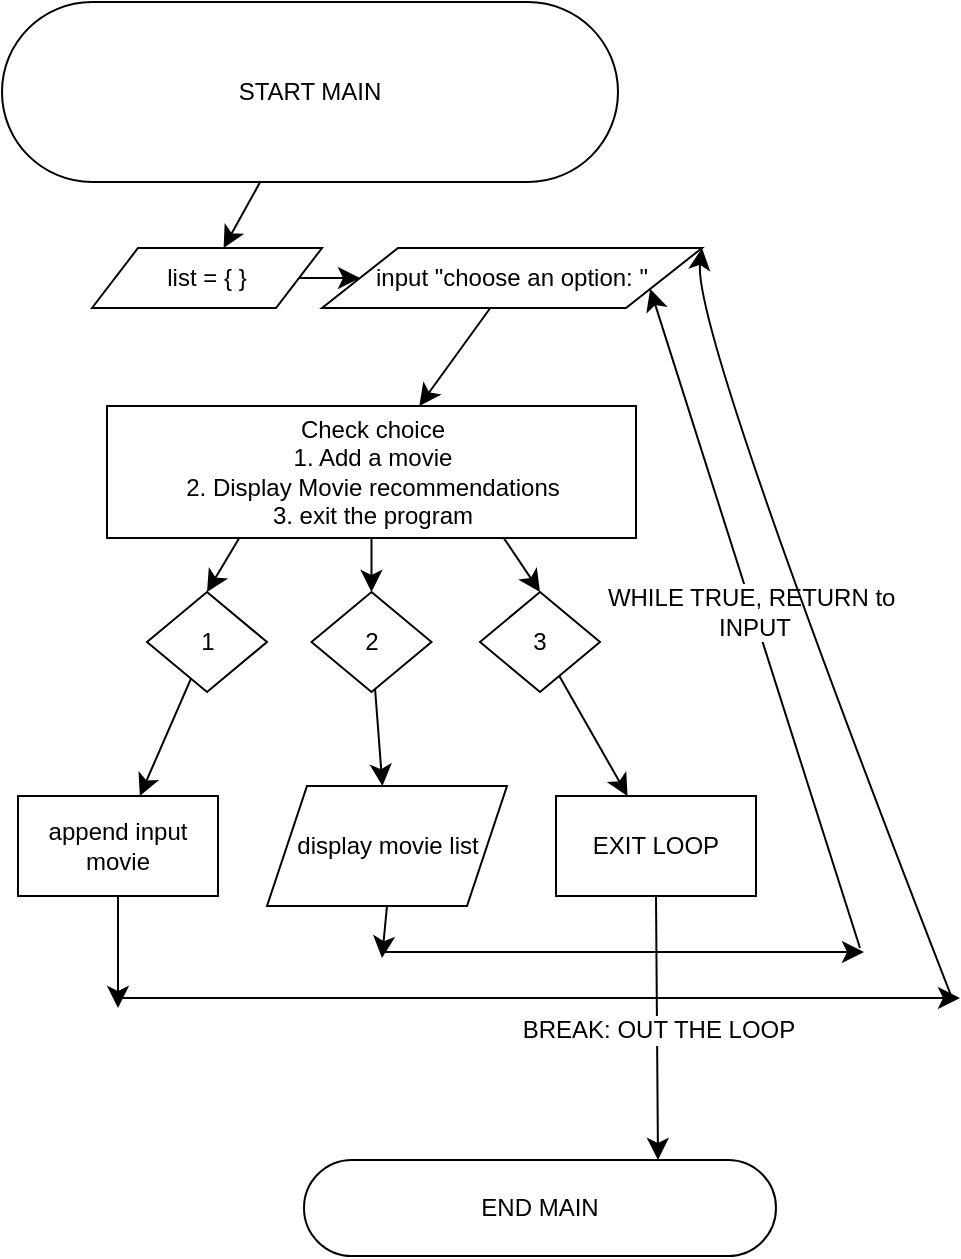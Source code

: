 <mxfile version="24.7.1" type="github">
  <diagram name="Page-1" id="uszy2_NjLDL6cTKRVGN8">
    <mxGraphModel dx="1059" dy="1950" grid="0" gridSize="10" guides="1" tooltips="1" connect="1" arrows="1" fold="1" page="0" pageScale="1" pageWidth="850" pageHeight="1100" math="0" shadow="0">
      <root>
        <mxCell id="0" />
        <mxCell id="1" parent="0" />
        <mxCell id="_7kI14-JDCzWHCmuqSgS-4" value="" style="edgeStyle=none;curved=1;rounded=0;orthogonalLoop=1;jettySize=auto;html=1;fontSize=12;startSize=8;endSize=8;" edge="1" parent="1" source="_7kI14-JDCzWHCmuqSgS-2" target="_7kI14-JDCzWHCmuqSgS-3">
          <mxGeometry relative="1" as="geometry" />
        </mxCell>
        <mxCell id="_7kI14-JDCzWHCmuqSgS-2" value="START MAIN" style="html=1;dashed=0;whiteSpace=wrap;shape=mxgraph.dfd.start" vertex="1" parent="1">
          <mxGeometry x="-319" y="-969" width="308" height="90" as="geometry" />
        </mxCell>
        <mxCell id="_7kI14-JDCzWHCmuqSgS-8" style="edgeStyle=none;curved=1;rounded=0;orthogonalLoop=1;jettySize=auto;html=1;exitX=1;exitY=0.5;exitDx=0;exitDy=0;entryX=0;entryY=0.5;entryDx=0;entryDy=0;fontSize=12;startSize=8;endSize=8;" edge="1" parent="1" source="_7kI14-JDCzWHCmuqSgS-3" target="_7kI14-JDCzWHCmuqSgS-6">
          <mxGeometry relative="1" as="geometry" />
        </mxCell>
        <mxCell id="_7kI14-JDCzWHCmuqSgS-3" value="list = { }" style="shape=parallelogram;perimeter=parallelogramPerimeter;whiteSpace=wrap;html=1;dashed=0;" vertex="1" parent="1">
          <mxGeometry x="-274" y="-846" width="115" height="30" as="geometry" />
        </mxCell>
        <mxCell id="_7kI14-JDCzWHCmuqSgS-10" value="" style="edgeStyle=none;curved=1;rounded=0;orthogonalLoop=1;jettySize=auto;html=1;fontSize=12;startSize=8;endSize=8;" edge="1" parent="1" source="_7kI14-JDCzWHCmuqSgS-6" target="_7kI14-JDCzWHCmuqSgS-9">
          <mxGeometry relative="1" as="geometry" />
        </mxCell>
        <mxCell id="_7kI14-JDCzWHCmuqSgS-6" value="input &quot;choose an option: &quot;" style="shape=parallelogram;perimeter=parallelogramPerimeter;whiteSpace=wrap;html=1;dashed=0;" vertex="1" parent="1">
          <mxGeometry x="-159" y="-846" width="190" height="30" as="geometry" />
        </mxCell>
        <mxCell id="_7kI14-JDCzWHCmuqSgS-14" style="edgeStyle=none;curved=1;rounded=0;orthogonalLoop=1;jettySize=auto;html=1;exitX=0.25;exitY=1;exitDx=0;exitDy=0;entryX=0.5;entryY=0;entryDx=0;entryDy=0;fontSize=12;startSize=8;endSize=8;" edge="1" parent="1" source="_7kI14-JDCzWHCmuqSgS-9" target="_7kI14-JDCzWHCmuqSgS-11">
          <mxGeometry relative="1" as="geometry" />
        </mxCell>
        <mxCell id="_7kI14-JDCzWHCmuqSgS-15" style="edgeStyle=none;curved=1;rounded=0;orthogonalLoop=1;jettySize=auto;html=1;exitX=0.5;exitY=1;exitDx=0;exitDy=0;entryX=0.5;entryY=0;entryDx=0;entryDy=0;fontSize=12;startSize=8;endSize=8;" edge="1" parent="1" source="_7kI14-JDCzWHCmuqSgS-9" target="_7kI14-JDCzWHCmuqSgS-12">
          <mxGeometry relative="1" as="geometry" />
        </mxCell>
        <mxCell id="_7kI14-JDCzWHCmuqSgS-16" style="edgeStyle=none;curved=1;rounded=0;orthogonalLoop=1;jettySize=auto;html=1;exitX=0.75;exitY=1;exitDx=0;exitDy=0;entryX=0.5;entryY=0;entryDx=0;entryDy=0;fontSize=12;startSize=8;endSize=8;" edge="1" parent="1" source="_7kI14-JDCzWHCmuqSgS-9" target="_7kI14-JDCzWHCmuqSgS-13">
          <mxGeometry relative="1" as="geometry" />
        </mxCell>
        <mxCell id="_7kI14-JDCzWHCmuqSgS-9" value="Check choice&lt;div&gt;1. Add a movie&lt;/div&gt;&lt;div&gt;2. Display Movie recommendations&lt;/div&gt;&lt;div&gt;3. exit the program&lt;/div&gt;" style="html=1;dashed=0;whiteSpace=wrap;" vertex="1" parent="1">
          <mxGeometry x="-266.5" y="-767" width="264.5" height="66" as="geometry" />
        </mxCell>
        <mxCell id="_7kI14-JDCzWHCmuqSgS-25" value="" style="edgeStyle=none;curved=1;rounded=0;orthogonalLoop=1;jettySize=auto;html=1;fontSize=12;startSize=8;endSize=8;" edge="1" parent="1" source="_7kI14-JDCzWHCmuqSgS-11" target="_7kI14-JDCzWHCmuqSgS-24">
          <mxGeometry relative="1" as="geometry" />
        </mxCell>
        <mxCell id="_7kI14-JDCzWHCmuqSgS-11" value="1" style="shape=rhombus;html=1;dashed=0;whiteSpace=wrap;perimeter=rhombusPerimeter;" vertex="1" parent="1">
          <mxGeometry x="-246.5" y="-674" width="60" height="50" as="geometry" />
        </mxCell>
        <mxCell id="_7kI14-JDCzWHCmuqSgS-22" value="" style="edgeStyle=none;curved=1;rounded=0;orthogonalLoop=1;jettySize=auto;html=1;fontSize=12;startSize=8;endSize=8;" edge="1" parent="1" source="_7kI14-JDCzWHCmuqSgS-12" target="_7kI14-JDCzWHCmuqSgS-20">
          <mxGeometry relative="1" as="geometry" />
        </mxCell>
        <mxCell id="_7kI14-JDCzWHCmuqSgS-12" value="2" style="shape=rhombus;html=1;dashed=0;whiteSpace=wrap;perimeter=rhombusPerimeter;" vertex="1" parent="1">
          <mxGeometry x="-164.25" y="-674" width="60" height="50" as="geometry" />
        </mxCell>
        <mxCell id="_7kI14-JDCzWHCmuqSgS-27" value="" style="edgeStyle=none;curved=1;rounded=0;orthogonalLoop=1;jettySize=auto;html=1;fontSize=12;startSize=8;endSize=8;" edge="1" parent="1" source="_7kI14-JDCzWHCmuqSgS-13" target="_7kI14-JDCzWHCmuqSgS-26">
          <mxGeometry relative="1" as="geometry" />
        </mxCell>
        <mxCell id="_7kI14-JDCzWHCmuqSgS-13" value="3" style="shape=rhombus;html=1;dashed=0;whiteSpace=wrap;perimeter=rhombusPerimeter;" vertex="1" parent="1">
          <mxGeometry x="-80" y="-674" width="60" height="50" as="geometry" />
        </mxCell>
        <mxCell id="_7kI14-JDCzWHCmuqSgS-20" value="display movie list" style="shape=parallelogram;perimeter=parallelogramPerimeter;whiteSpace=wrap;html=1;fixedSize=1;dashed=0;" vertex="1" parent="1">
          <mxGeometry x="-186.5" y="-577" width="120" height="60" as="geometry" />
        </mxCell>
        <mxCell id="_7kI14-JDCzWHCmuqSgS-24" value="append input movie" style="html=1;dashed=0;whiteSpace=wrap;" vertex="1" parent="1">
          <mxGeometry x="-311" y="-572" width="100" height="50" as="geometry" />
        </mxCell>
        <mxCell id="_7kI14-JDCzWHCmuqSgS-26" value="EXIT LOOP" style="html=1;dashed=0;whiteSpace=wrap;" vertex="1" parent="1">
          <mxGeometry x="-42" y="-572" width="100" height="50" as="geometry" />
        </mxCell>
        <mxCell id="_7kI14-JDCzWHCmuqSgS-28" value="END MAIN" style="html=1;dashed=0;whiteSpace=wrap;shape=mxgraph.dfd.start" vertex="1" parent="1">
          <mxGeometry x="-168" y="-390" width="236" height="48" as="geometry" />
        </mxCell>
        <mxCell id="_7kI14-JDCzWHCmuqSgS-30" style="edgeStyle=none;curved=1;rounded=0;orthogonalLoop=1;jettySize=auto;html=1;exitX=0.5;exitY=1;exitDx=0;exitDy=0;entryX=0.75;entryY=0;entryDx=0;entryDy=0;entryPerimeter=0;fontSize=12;startSize=8;endSize=8;" edge="1" parent="1" source="_7kI14-JDCzWHCmuqSgS-26" target="_7kI14-JDCzWHCmuqSgS-28">
          <mxGeometry relative="1" as="geometry" />
        </mxCell>
        <mxCell id="_7kI14-JDCzWHCmuqSgS-39" value="BREAK: OUT THE LOOP" style="edgeLabel;html=1;align=center;verticalAlign=middle;resizable=0;points=[];fontSize=12;" vertex="1" connectable="0" parent="_7kI14-JDCzWHCmuqSgS-30">
          <mxGeometry x="0.008" relative="1" as="geometry">
            <mxPoint as="offset" />
          </mxGeometry>
        </mxCell>
        <mxCell id="_7kI14-JDCzWHCmuqSgS-32" value="" style="endArrow=classic;html=1;rounded=0;fontSize=12;startSize=8;endSize=8;curved=1;exitX=0.5;exitY=1;exitDx=0;exitDy=0;" edge="1" parent="1" source="_7kI14-JDCzWHCmuqSgS-24">
          <mxGeometry width="50" height="50" relative="1" as="geometry">
            <mxPoint x="-219" y="-575" as="sourcePoint" />
            <mxPoint x="-261" y="-466" as="targetPoint" />
          </mxGeometry>
        </mxCell>
        <mxCell id="_7kI14-JDCzWHCmuqSgS-33" value="" style="endArrow=classic;html=1;rounded=0;fontSize=12;startSize=8;endSize=8;curved=1;" edge="1" parent="1">
          <mxGeometry width="50" height="50" relative="1" as="geometry">
            <mxPoint x="-261" y="-471" as="sourcePoint" />
            <mxPoint x="160" y="-471" as="targetPoint" />
          </mxGeometry>
        </mxCell>
        <mxCell id="_7kI14-JDCzWHCmuqSgS-34" value="" style="endArrow=classic;html=1;rounded=0;fontSize=12;startSize=8;endSize=8;curved=1;exitX=0.5;exitY=1;exitDx=0;exitDy=0;" edge="1" parent="1" source="_7kI14-JDCzWHCmuqSgS-20">
          <mxGeometry width="50" height="50" relative="1" as="geometry">
            <mxPoint x="-59" y="-575" as="sourcePoint" />
            <mxPoint x="-129" y="-491" as="targetPoint" />
          </mxGeometry>
        </mxCell>
        <mxCell id="_7kI14-JDCzWHCmuqSgS-35" value="" style="endArrow=classic;html=1;rounded=0;fontSize=12;startSize=8;endSize=8;curved=1;" edge="1" parent="1">
          <mxGeometry width="50" height="50" relative="1" as="geometry">
            <mxPoint x="-128" y="-494" as="sourcePoint" />
            <mxPoint x="112" y="-494" as="targetPoint" />
          </mxGeometry>
        </mxCell>
        <mxCell id="_7kI14-JDCzWHCmuqSgS-36" value="" style="endArrow=classic;html=1;rounded=0;fontSize=12;startSize=8;endSize=8;curved=1;entryX=1;entryY=0.75;entryDx=0;entryDy=0;" edge="1" parent="1" target="_7kI14-JDCzWHCmuqSgS-6">
          <mxGeometry width="50" height="50" relative="1" as="geometry">
            <mxPoint x="110" y="-496" as="sourcePoint" />
            <mxPoint x="9" y="-793" as="targetPoint" />
          </mxGeometry>
        </mxCell>
        <mxCell id="_7kI14-JDCzWHCmuqSgS-38" value="WHILE TRUE, RETURN to&amp;nbsp;&lt;div&gt;INPUT&lt;/div&gt;" style="edgeLabel;html=1;align=center;verticalAlign=middle;resizable=0;points=[];fontSize=12;" vertex="1" connectable="0" parent="_7kI14-JDCzWHCmuqSgS-36">
          <mxGeometry x="0.021" relative="1" as="geometry">
            <mxPoint as="offset" />
          </mxGeometry>
        </mxCell>
        <mxCell id="_7kI14-JDCzWHCmuqSgS-37" value="" style="endArrow=classic;html=1;rounded=0;fontSize=12;startSize=8;endSize=8;curved=1;entryX=1;entryY=0;entryDx=0;entryDy=0;" edge="1" parent="1" target="_7kI14-JDCzWHCmuqSgS-6">
          <mxGeometry width="50" height="50" relative="1" as="geometry">
            <mxPoint x="156" y="-471" as="sourcePoint" />
            <mxPoint x="159" y="-729" as="targetPoint" />
            <Array as="points">
              <mxPoint x="26" y="-805" />
            </Array>
          </mxGeometry>
        </mxCell>
      </root>
    </mxGraphModel>
  </diagram>
</mxfile>
